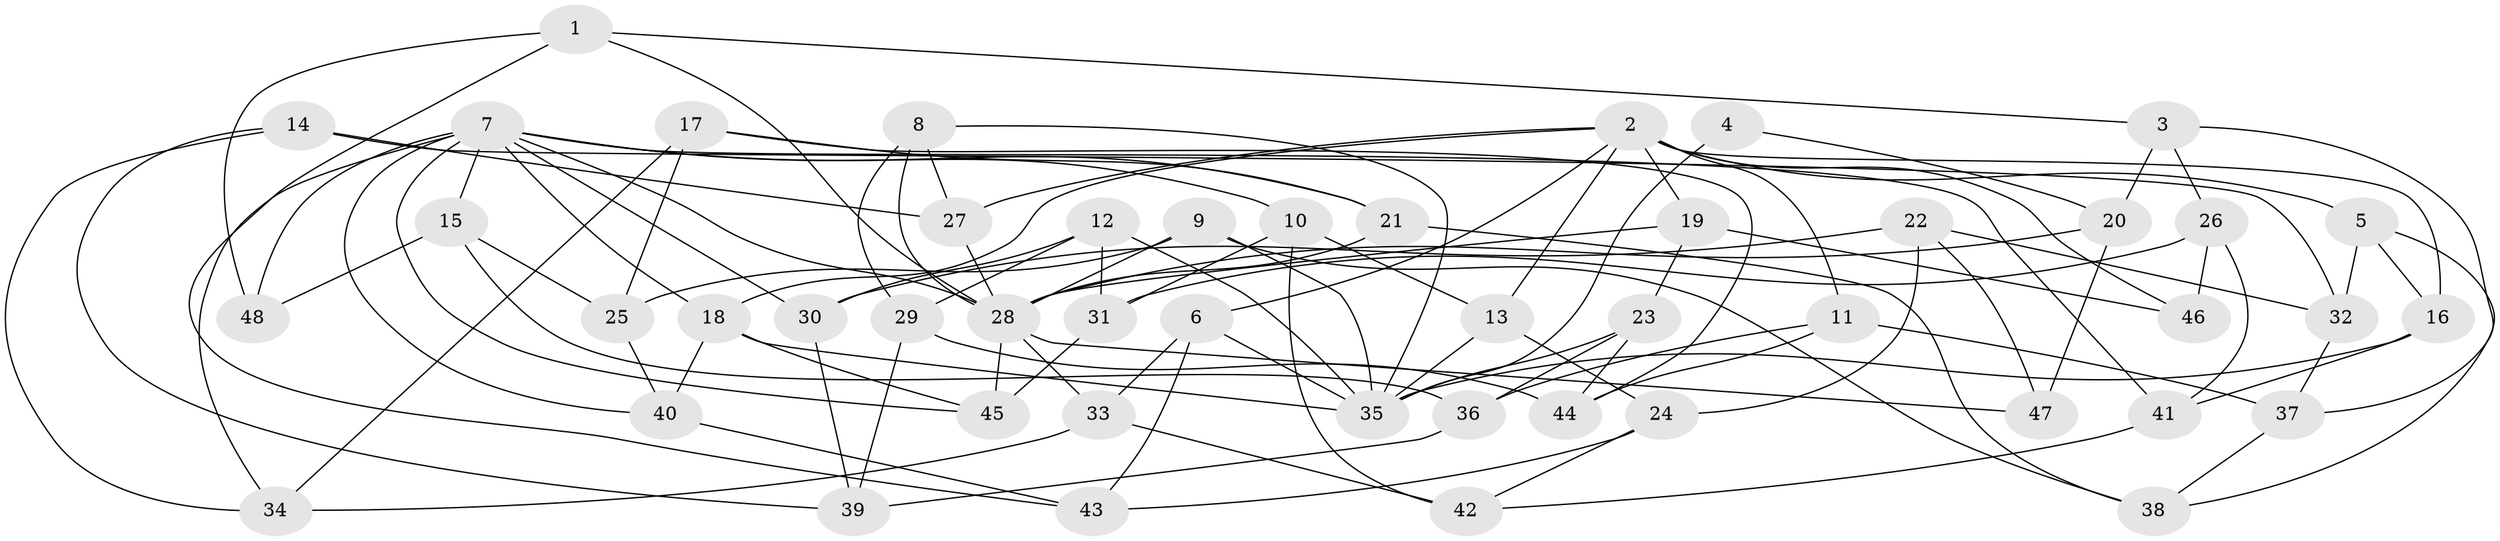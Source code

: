 // original degree distribution, {4: 1.0}
// Generated by graph-tools (version 1.1) at 2025/53/03/04/25 22:53:53]
// undirected, 48 vertices, 106 edges
graph export_dot {
  node [color=gray90,style=filled];
  1;
  2;
  3;
  4;
  5;
  6;
  7;
  8;
  9;
  10;
  11;
  12;
  13;
  14;
  15;
  16;
  17;
  18;
  19;
  20;
  21;
  22;
  23;
  24;
  25;
  26;
  27;
  28;
  29;
  30;
  31;
  32;
  33;
  34;
  35;
  36;
  37;
  38;
  39;
  40;
  41;
  42;
  43;
  44;
  45;
  46;
  47;
  48;
  1 -- 3 [weight=1.0];
  1 -- 28 [weight=1.0];
  1 -- 43 [weight=1.0];
  1 -- 48 [weight=1.0];
  2 -- 5 [weight=1.0];
  2 -- 6 [weight=1.0];
  2 -- 11 [weight=1.0];
  2 -- 13 [weight=1.0];
  2 -- 16 [weight=1.0];
  2 -- 18 [weight=1.0];
  2 -- 19 [weight=1.0];
  2 -- 27 [weight=1.0];
  2 -- 46 [weight=2.0];
  3 -- 20 [weight=1.0];
  3 -- 26 [weight=1.0];
  3 -- 37 [weight=1.0];
  4 -- 20 [weight=1.0];
  4 -- 35 [weight=3.0];
  5 -- 16 [weight=1.0];
  5 -- 32 [weight=1.0];
  5 -- 38 [weight=1.0];
  6 -- 33 [weight=1.0];
  6 -- 35 [weight=1.0];
  6 -- 43 [weight=1.0];
  7 -- 10 [weight=1.0];
  7 -- 15 [weight=1.0];
  7 -- 18 [weight=1.0];
  7 -- 21 [weight=1.0];
  7 -- 28 [weight=1.0];
  7 -- 30 [weight=1.0];
  7 -- 34 [weight=1.0];
  7 -- 40 [weight=1.0];
  7 -- 41 [weight=1.0];
  7 -- 45 [weight=1.0];
  7 -- 48 [weight=2.0];
  8 -- 27 [weight=1.0];
  8 -- 28 [weight=1.0];
  8 -- 29 [weight=1.0];
  8 -- 35 [weight=1.0];
  9 -- 25 [weight=1.0];
  9 -- 28 [weight=1.0];
  9 -- 35 [weight=1.0];
  9 -- 38 [weight=1.0];
  10 -- 13 [weight=1.0];
  10 -- 31 [weight=1.0];
  10 -- 42 [weight=1.0];
  11 -- 36 [weight=1.0];
  11 -- 37 [weight=1.0];
  11 -- 44 [weight=1.0];
  12 -- 29 [weight=1.0];
  12 -- 30 [weight=1.0];
  12 -- 31 [weight=1.0];
  12 -- 35 [weight=1.0];
  13 -- 24 [weight=1.0];
  13 -- 35 [weight=1.0];
  14 -- 27 [weight=1.0];
  14 -- 32 [weight=1.0];
  14 -- 34 [weight=1.0];
  14 -- 39 [weight=1.0];
  15 -- 25 [weight=1.0];
  15 -- 36 [weight=1.0];
  15 -- 48 [weight=1.0];
  16 -- 35 [weight=1.0];
  16 -- 41 [weight=1.0];
  17 -- 21 [weight=1.0];
  17 -- 25 [weight=1.0];
  17 -- 34 [weight=1.0];
  17 -- 44 [weight=1.0];
  18 -- 35 [weight=2.0];
  18 -- 40 [weight=1.0];
  18 -- 45 [weight=1.0];
  19 -- 23 [weight=1.0];
  19 -- 28 [weight=1.0];
  19 -- 46 [weight=1.0];
  20 -- 28 [weight=1.0];
  20 -- 47 [weight=1.0];
  21 -- 28 [weight=1.0];
  21 -- 38 [weight=1.0];
  22 -- 24 [weight=1.0];
  22 -- 30 [weight=1.0];
  22 -- 32 [weight=1.0];
  22 -- 47 [weight=1.0];
  23 -- 35 [weight=1.0];
  23 -- 36 [weight=1.0];
  23 -- 44 [weight=1.0];
  24 -- 42 [weight=1.0];
  24 -- 43 [weight=1.0];
  25 -- 40 [weight=1.0];
  26 -- 31 [weight=1.0];
  26 -- 41 [weight=1.0];
  26 -- 46 [weight=1.0];
  27 -- 28 [weight=1.0];
  28 -- 33 [weight=1.0];
  28 -- 45 [weight=1.0];
  28 -- 47 [weight=2.0];
  29 -- 39 [weight=1.0];
  29 -- 44 [weight=1.0];
  30 -- 39 [weight=1.0];
  31 -- 45 [weight=1.0];
  32 -- 37 [weight=1.0];
  33 -- 34 [weight=1.0];
  33 -- 42 [weight=1.0];
  36 -- 39 [weight=1.0];
  37 -- 38 [weight=1.0];
  40 -- 43 [weight=1.0];
  41 -- 42 [weight=1.0];
}
